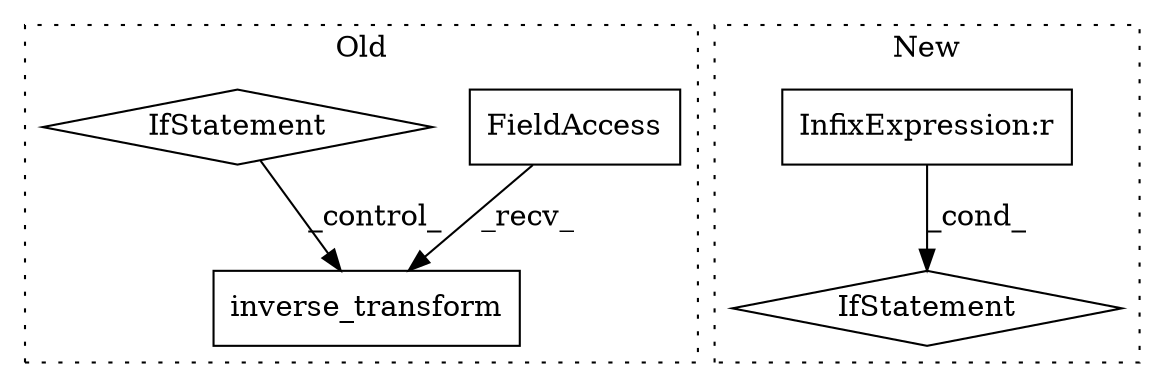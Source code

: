 digraph G {
subgraph cluster0 {
1 [label="inverse_transform" a="32" s="1329,1353" l="18,1" shape="box"];
4 [label="FieldAccess" a="22" s="1310" l="18" shape="box"];
5 [label="IfStatement" a="25" s="1206,1228" l="4,2" shape="diamond"];
label = "Old";
style="dotted";
}
subgraph cluster1 {
2 [label="IfStatement" a="25" s="1317,1335" l="4,2" shape="diamond"];
3 [label="InfixExpression:r" a="27" s="1327" l="4" shape="box"];
label = "New";
style="dotted";
}
3 -> 2 [label="_cond_"];
4 -> 1 [label="_recv_"];
5 -> 1 [label="_control_"];
}